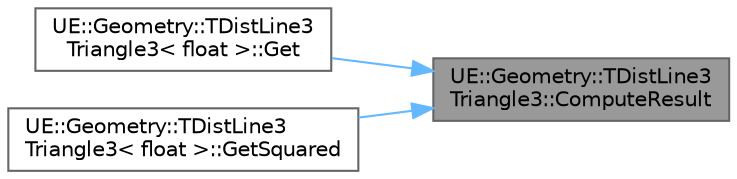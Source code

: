 digraph "UE::Geometry::TDistLine3Triangle3::ComputeResult"
{
 // INTERACTIVE_SVG=YES
 // LATEX_PDF_SIZE
  bgcolor="transparent";
  edge [fontname=Helvetica,fontsize=10,labelfontname=Helvetica,labelfontsize=10];
  node [fontname=Helvetica,fontsize=10,shape=box,height=0.2,width=0.4];
  rankdir="RL";
  Node1 [id="Node000001",label="UE::Geometry::TDistLine3\lTriangle3::ComputeResult",height=0.2,width=0.4,color="gray40", fillcolor="grey60", style="filled", fontcolor="black",tooltip=" "];
  Node1 -> Node2 [id="edge1_Node000001_Node000002",dir="back",color="steelblue1",style="solid",tooltip=" "];
  Node2 [id="Node000002",label="UE::Geometry::TDistLine3\lTriangle3\< float \>::Get",height=0.2,width=0.4,color="grey40", fillcolor="white", style="filled",URL="$dd/dc3/classUE_1_1Geometry_1_1TDistLine3Triangle3.html#a3a5edd224cabfb37fb76c8b6c71a95ff",tooltip=" "];
  Node1 -> Node3 [id="edge2_Node000001_Node000003",dir="back",color="steelblue1",style="solid",tooltip=" "];
  Node3 [id="Node000003",label="UE::Geometry::TDistLine3\lTriangle3\< float \>::GetSquared",height=0.2,width=0.4,color="grey40", fillcolor="white", style="filled",URL="$dd/dc3/classUE_1_1Geometry_1_1TDistLine3Triangle3.html#ab448b6723508f996c224ac4611390a56",tooltip=" "];
}
